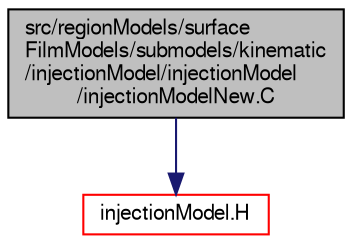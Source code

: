 digraph "src/regionModels/surfaceFilmModels/submodels/kinematic/injectionModel/injectionModel/injectionModelNew.C"
{
  bgcolor="transparent";
  edge [fontname="FreeSans",fontsize="10",labelfontname="FreeSans",labelfontsize="10"];
  node [fontname="FreeSans",fontsize="10",shape=record];
  Node0 [label="src/regionModels/surface\lFilmModels/submodels/kinematic\l/injectionModel/injectionModel\l/injectionModelNew.C",height=0.2,width=0.4,color="black", fillcolor="grey75", style="filled", fontcolor="black"];
  Node0 -> Node1 [color="midnightblue",fontsize="10",style="solid",fontname="FreeSans"];
  Node1 [label="injectionModel.H",height=0.2,width=0.4,color="red",URL="$a14273.html"];
}
